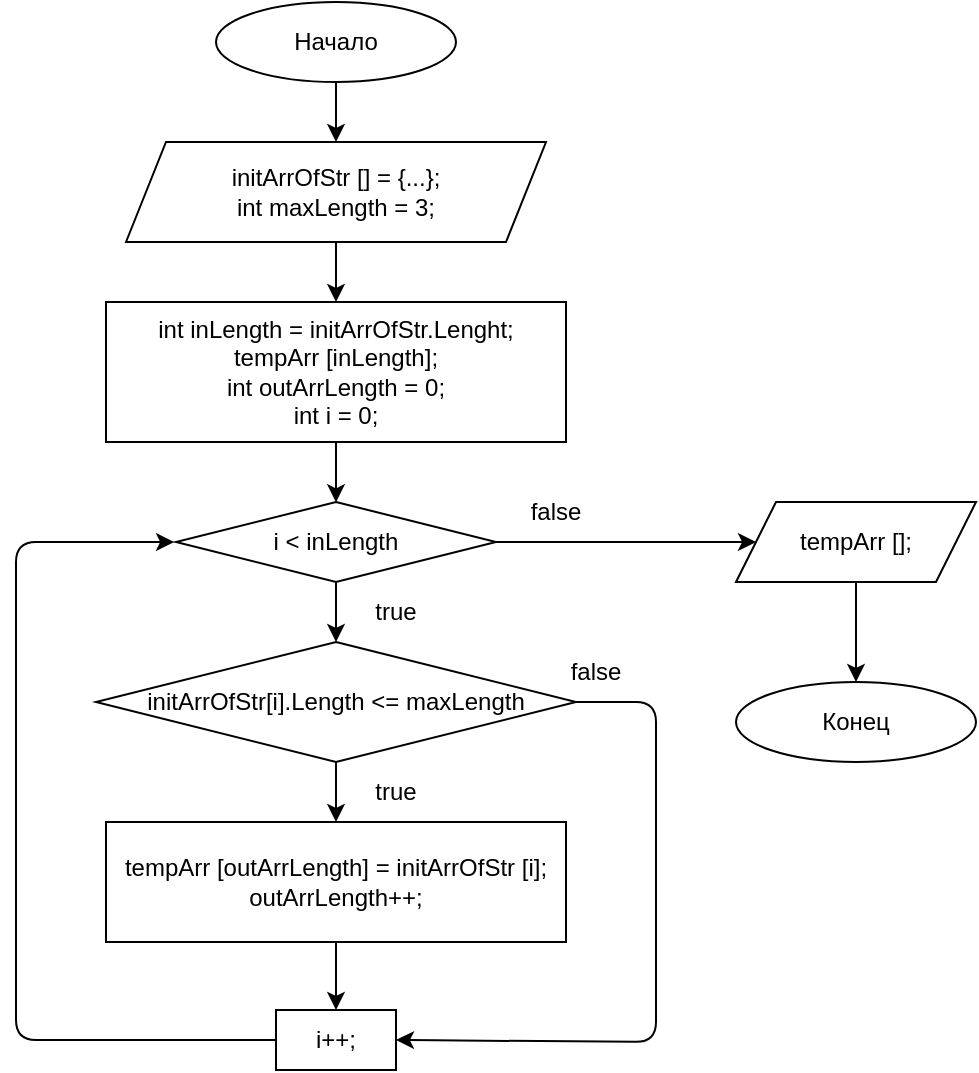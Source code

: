 <mxfile>
    <diagram id="Ggv9PE5jaG_6TT03bocv" name="Страница 1">
        <mxGraphModel dx="929" dy="683" grid="1" gridSize="10" guides="1" tooltips="1" connect="1" arrows="1" fold="1" page="1" pageScale="1" pageWidth="827" pageHeight="1169" math="0" shadow="0">
            <root>
                <mxCell id="0"/>
                <mxCell id="1" parent="0"/>
                <mxCell id="12" style="edgeStyle=none;html=1;entryX=0.5;entryY=0;entryDx=0;entryDy=0;" edge="1" parent="1" source="2" target="3">
                    <mxGeometry relative="1" as="geometry"/>
                </mxCell>
                <mxCell id="2" value="Начало" style="ellipse;whiteSpace=wrap;html=1;" vertex="1" parent="1">
                    <mxGeometry x="340" y="80" width="120" height="40" as="geometry"/>
                </mxCell>
                <mxCell id="13" style="edgeStyle=none;html=1;entryX=0.5;entryY=0;entryDx=0;entryDy=0;" edge="1" parent="1" source="3" target="4">
                    <mxGeometry relative="1" as="geometry"/>
                </mxCell>
                <mxCell id="3" value="initArrOfStr [] = {...};&lt;br&gt;int maxLength = 3;" style="shape=parallelogram;perimeter=parallelogramPerimeter;whiteSpace=wrap;html=1;fixedSize=1;" vertex="1" parent="1">
                    <mxGeometry x="295" y="150" width="210" height="50" as="geometry"/>
                </mxCell>
                <mxCell id="14" style="edgeStyle=none;html=1;entryX=0.5;entryY=0.004;entryDx=0;entryDy=0;entryPerimeter=0;" edge="1" parent="1" source="4" target="5">
                    <mxGeometry relative="1" as="geometry"/>
                </mxCell>
                <mxCell id="4" value="int inLength = initArrOfStr.Lenght;&lt;br&gt;tempArr [inLength];&lt;br&gt;int outArrLength = 0;&lt;br&gt;int i = 0;" style="rounded=0;whiteSpace=wrap;html=1;" vertex="1" parent="1">
                    <mxGeometry x="285" y="230" width="230" height="70" as="geometry"/>
                </mxCell>
                <mxCell id="15" style="edgeStyle=none;html=1;entryX=0;entryY=1;entryDx=0;entryDy=0;" edge="1" parent="1" source="5" target="18">
                    <mxGeometry relative="1" as="geometry"/>
                </mxCell>
                <mxCell id="23" style="edgeStyle=none;html=1;entryX=0;entryY=0.5;entryDx=0;entryDy=0;" edge="1" parent="1" source="5" target="8">
                    <mxGeometry relative="1" as="geometry"/>
                </mxCell>
                <mxCell id="5" value="i &amp;lt; inLength" style="rhombus;whiteSpace=wrap;html=1;" vertex="1" parent="1">
                    <mxGeometry x="320" y="330" width="160" height="40" as="geometry"/>
                </mxCell>
                <mxCell id="22" style="edgeStyle=none;html=1;entryX=-0.006;entryY=0.5;entryDx=0;entryDy=0;entryPerimeter=0;" edge="1" parent="1" source="6" target="5">
                    <mxGeometry relative="1" as="geometry">
                        <mxPoint x="240" y="350" as="targetPoint"/>
                        <Array as="points">
                            <mxPoint x="240" y="599"/>
                            <mxPoint x="240" y="350"/>
                        </Array>
                    </mxGeometry>
                </mxCell>
                <mxCell id="6" value="i++;" style="rounded=0;whiteSpace=wrap;html=1;" vertex="1" parent="1">
                    <mxGeometry x="370" y="584" width="60" height="30" as="geometry"/>
                </mxCell>
                <mxCell id="17" style="edgeStyle=none;html=1;entryX=0.5;entryY=0;entryDx=0;entryDy=0;" edge="1" parent="1" source="7" target="6">
                    <mxGeometry relative="1" as="geometry"/>
                </mxCell>
                <mxCell id="7" value="tempArr [outArrLength] = initArrOfStr [i];&lt;br&gt;outArrLength++;" style="rounded=0;whiteSpace=wrap;html=1;" vertex="1" parent="1">
                    <mxGeometry x="285" y="490" width="230" height="60" as="geometry"/>
                </mxCell>
                <mxCell id="24" style="edgeStyle=none;html=1;entryX=0.5;entryY=0;entryDx=0;entryDy=0;" edge="1" parent="1" source="8" target="9">
                    <mxGeometry relative="1" as="geometry"/>
                </mxCell>
                <mxCell id="8" value="tempArr [];" style="shape=parallelogram;perimeter=parallelogramPerimeter;whiteSpace=wrap;html=1;fixedSize=1;" vertex="1" parent="1">
                    <mxGeometry x="600" y="330" width="120" height="40" as="geometry"/>
                </mxCell>
                <mxCell id="9" value="Конец" style="ellipse;whiteSpace=wrap;html=1;" vertex="1" parent="1">
                    <mxGeometry x="600" y="420" width="120" height="40" as="geometry"/>
                </mxCell>
                <mxCell id="16" style="edgeStyle=none;html=1;entryX=0.5;entryY=0;entryDx=0;entryDy=0;" edge="1" parent="1" source="10" target="7">
                    <mxGeometry relative="1" as="geometry"/>
                </mxCell>
                <mxCell id="20" style="edgeStyle=none;html=1;entryX=1;entryY=0.5;entryDx=0;entryDy=0;" edge="1" parent="1" source="10" target="6">
                    <mxGeometry relative="1" as="geometry">
                        <mxPoint x="550" y="600" as="targetPoint"/>
                        <Array as="points">
                            <mxPoint x="520" y="430"/>
                            <mxPoint x="560" y="430"/>
                            <mxPoint x="560" y="600"/>
                        </Array>
                    </mxGeometry>
                </mxCell>
                <mxCell id="10" value="initArrOfStr[i].Length &amp;lt;= maxLength" style="rhombus;whiteSpace=wrap;html=1;" vertex="1" parent="1">
                    <mxGeometry x="280" y="400" width="240" height="60" as="geometry"/>
                </mxCell>
                <mxCell id="18" value="true" style="text;html=1;strokeColor=none;fillColor=none;align=center;verticalAlign=middle;whiteSpace=wrap;rounded=0;" vertex="1" parent="1">
                    <mxGeometry x="400" y="370" width="60" height="30" as="geometry"/>
                </mxCell>
                <mxCell id="19" value="true" style="text;html=1;strokeColor=none;fillColor=none;align=center;verticalAlign=middle;whiteSpace=wrap;rounded=0;" vertex="1" parent="1">
                    <mxGeometry x="400" y="460" width="60" height="30" as="geometry"/>
                </mxCell>
                <mxCell id="21" value="false" style="text;html=1;strokeColor=none;fillColor=none;align=center;verticalAlign=middle;whiteSpace=wrap;rounded=0;" vertex="1" parent="1">
                    <mxGeometry x="500" y="400" width="60" height="30" as="geometry"/>
                </mxCell>
                <mxCell id="25" value="false" style="text;html=1;strokeColor=none;fillColor=none;align=center;verticalAlign=middle;whiteSpace=wrap;rounded=0;" vertex="1" parent="1">
                    <mxGeometry x="480" y="320" width="60" height="30" as="geometry"/>
                </mxCell>
            </root>
        </mxGraphModel>
    </diagram>
</mxfile>
